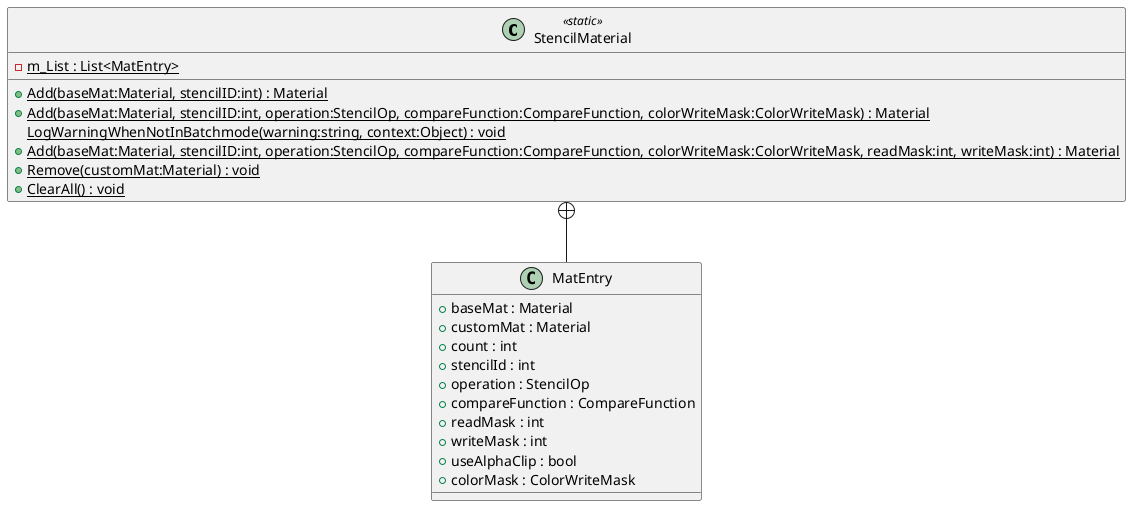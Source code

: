 @startuml
class StencilMaterial <<static>> {
    - {static} m_List : List<MatEntry>
    + {static} Add(baseMat:Material, stencilID:int) : Material
    + {static} Add(baseMat:Material, stencilID:int, operation:StencilOp, compareFunction:CompareFunction, colorWriteMask:ColorWriteMask) : Material
    {static} LogWarningWhenNotInBatchmode(warning:string, context:Object) : void
    + {static} Add(baseMat:Material, stencilID:int, operation:StencilOp, compareFunction:CompareFunction, colorWriteMask:ColorWriteMask, readMask:int, writeMask:int) : Material
    + {static} Remove(customMat:Material) : void
    + {static} ClearAll() : void
}
class MatEntry {
    + baseMat : Material
    + customMat : Material
    + count : int
    + stencilId : int
    + operation : StencilOp
    + compareFunction : CompareFunction
    + readMask : int
    + writeMask : int
    + useAlphaClip : bool
    + colorMask : ColorWriteMask
}
StencilMaterial +-- MatEntry
@enduml
